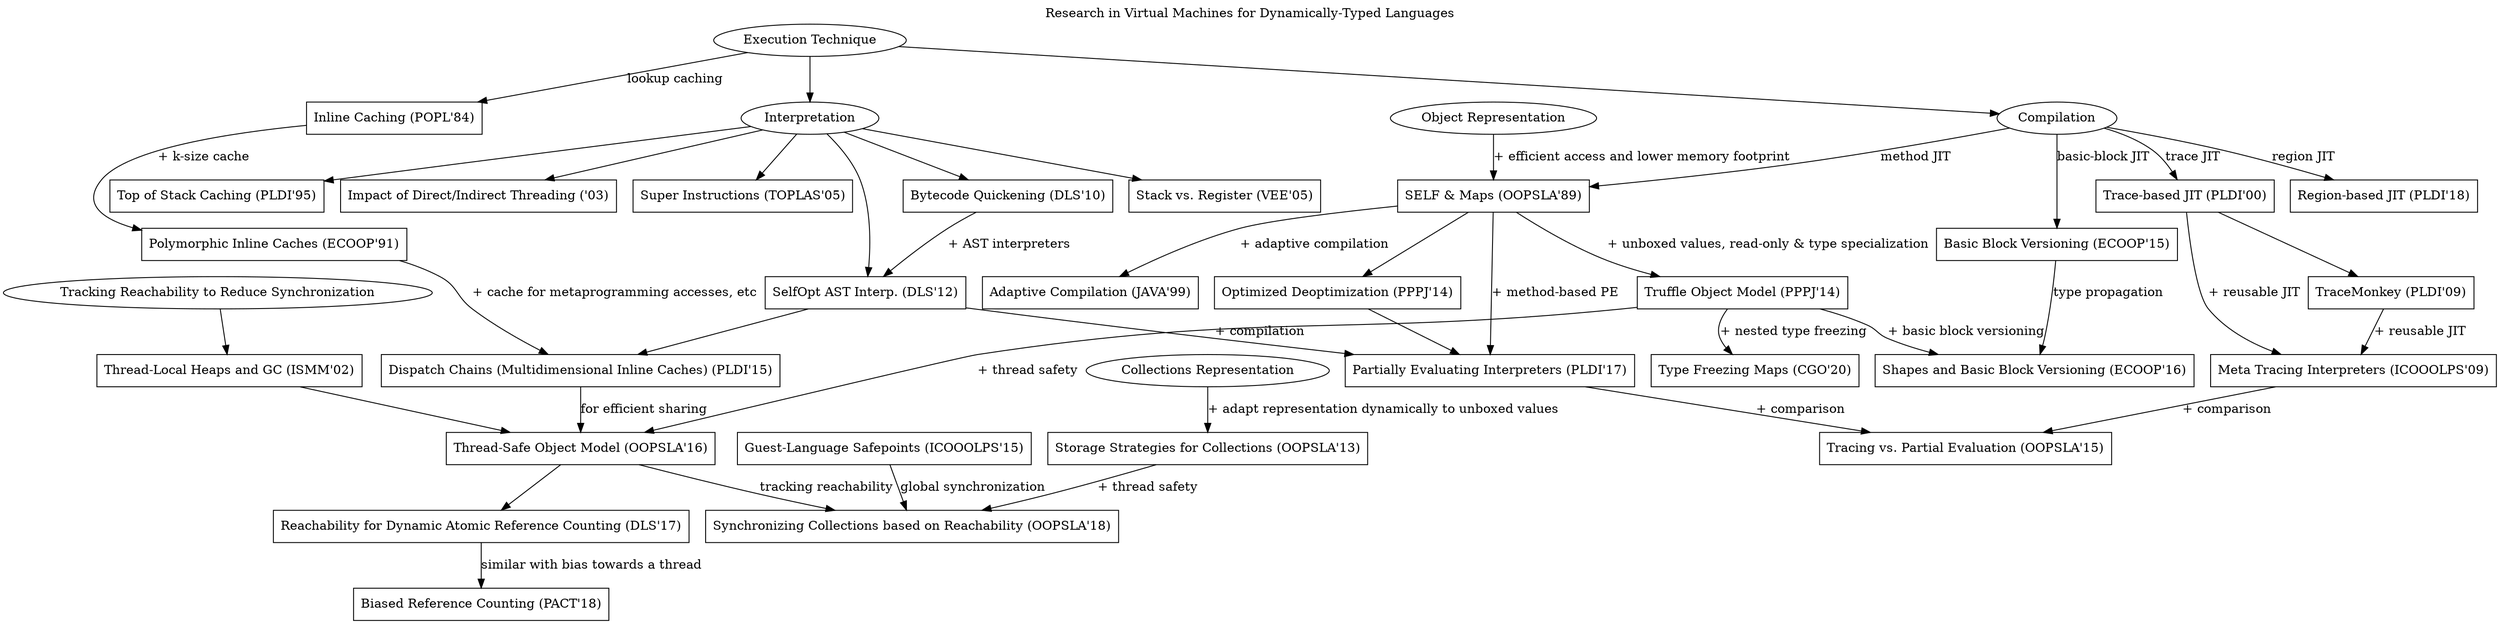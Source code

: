 digraph G {
  label = "Research in Virtual Machines for Dynamically-Typed Languages"
  labelloc = "t"
  node [shape = "box"]

  # Nodes
  pic [label = "Polymorphic Inline Caches (ECOOP'91)",
       tooltip = "Optimizing Dynamically-Typed Object-Oriented Languages With Polymorphic Inline Caches",
       URL = "http://bibliography.selflanguage.org/_static/pics.pdf"]
  mpic [label = "Dispatch Chains (Multidimensional Inline Caches) (PLDI'15)",
        tooltip = "Zero-Overhead Metaprogramming; Reflection and Metaobject Protocols Fast and without Compromises",
        URL = "https://stefan-marr.de/downloads/pldi15-marr-et-al-zero-overhead-metaprogramming.pdf"]

  om [label = "Object Representation", shape="oval"]
  maps [label = "SELF & Maps (OOPSLA'89)",
        tooltip = "An Efficient Implementation of SELF a Dynamically-Typed Object-Oriented Language Based on Prototypes",
        URL = "http://www.selflanguage.org/_static/published/implementation.pdf"]
  tosm [label = "Truffle Object Model (PPPJ'14)",
        tooltip = "An Object Storage Model for the Truffle Language Implementation Framework",
        URL = "https://chrisseaton.com/rubytruffle/pppj14-om/pppj14-om.pdf"]
  tso [label = "Thread-Safe Object Model (OOPSLA'16)",
       tooltip = "Efficient and Thread-Safe Objects for Dynamically-Typed Languages",
       URL = "https://eregon.me/blog/assets/research/thread-safe-objects.pdf"]

  glsp [label = "Guest-Language Safepoints (ICOOOLPS'15)",
        tooltip = "Techniques and Applications for Guest-Language Safepoints",
        URL = "https://eregon.me/blog/assets/research/guest-language-safepoints.pdf"]

  freezing [label = "Type Freezing Maps (CGO'20)",
            tooltip = "Type Freezing: Exploiting Attribute Type Monomorphism in Tracing JIT Compilers",
            URL = "https://doi.org/10.1145/3368826.3377907"]
  shapesAndBBV [label = "Shapes and Basic Block Versioning (ECOOP'16)",
                tooltip = "Interprocedural Type Specialization of JavaScript Programs Without Type Analysis",
                URL = "https://drops.dagstuhl.de/opus/volltexte/2016/6101/pdf/LIPIcs-ECOOP-2016-7.pdf"]

  collections [label = "Collections Representation", shape="oval"]
  ss [label = "Storage Strategies for Collections (OOPSLA'13)",
      tooltip = "Storage Strategies for Collections in Dynamically Typed Languages",
      URL = "https://tratt.net/laurie/research/pubs/html/bolz_diekmann_tratt__storage_strategies_for_collections_in_dynamically_typed_languages/"]
  tsc [label = "Synchronizing Collections based on Reachability (OOPSLA'18)",
       tooltip = "Parallelization of Dynamic Languages: Synchronizing Built-in Collections",
       URL = "https://eregon.me/blog/assets/research/thread-safe-collections.pdf"]

  reachability [label = "Tracking Reachability to Reduce Synchronization", shape="oval"]
  domani [label = "Thread-Local Heaps and GC (ISMM'02)",
          tooltip = "Thread-Local Heaps for Java",
          URL = "http://citeseerx.ist.psu.edu/viewdoc/download?doi=10.1.1.63.5846&amp;rep=rep1&amp;type=pdf"]
  rarc [label = "Reachability for Dynamic Atomic Reference Counting (DLS'17)",
        tooltip = "Dynamic Atomicity: Optimizing Swift Memory Management",
        URL = "https://dl.acm.org/doi/10.1145/3133841.3133843"]
  brc [label = "Biased Reference Counting (PACT'18)",
       tooltip = "Biased Reference Counting: Minimizing Atomic Operations in Garbage Collection",
       URL = "https://iacoma.cs.uiuc.edu/iacoma-papers/pact18.pdf"]

  exe [label = "Execution Technique", shape="oval"]
  interp [label = "Interpretation", shape="oval"]
  compilation [label = "Compilation", shape="oval"]
  stackVsReg [label = "Stack vs. Register (VEE'05)",
       tooltip = "Virtual Machine Showdown: Stack Versus Registers",
       URL = "https://www.usenix.org/legacy/events%2Fvee05%2Ffull_papers/p153-yunhe.pdf"]
  topOfStack [label = "Top of Stack Caching (PLDI'95)",
       tooltip = "Stack Caching for Interpreters",
       URL = "http://www2.cs.arizona.edu/~collberg/Teaching/553/2011/Resources/ertl94sc.pdf"]
  directIndirect [label = "Impact of Direct/Indirect Threading ('03)",
       tooltip = "The Structure and Performance of Efficient Interpreters",
       URL = "https://www.jilp.org/vol5/v5paper12.pdf"]
  selfOptAst [label = "SelfOpt AST Interp. (DLS'12)",
       tooltip = "Self-Optimizing AST Interpreters",
       URL = "http://lafo.ssw.uni-linz.ac.at/papers/2012_DLS_SelfOptimizingASTInterpreters.pdf"]
  superInstructions [label = "Super Instructions (TOPLAS'05)",
       tooltip = "Optimizing Indirect Branch Prediction Accuracy in Virtual Machine Interpreters",
       URL = "https://www.scss.tcd.ie/David.Gregg/papers/toplas05.pdf"]
  quickening [label = "Bytecode Quickening (DLS'10)",
       tooltip = "Efficient Interpretation Using Quickening",
       URL = "https://publications.sba-research.org/publications/dls10.pdf"]

  inlineCaching [label = "Inline Caching (POPL'84)",
       tooltip = "Efficient Implementation of the Smalltalk-80 System",
       URL = "http://web.cs.ucla.edu/~palsberg/course/cs232/papers/DeutschSchiffman-popl84.pdf"]


  adaptiveJit [label = "Adaptive Compilation (JAVA'99)",
       tooltip = "The Jalapeño Dynamic Optimizing Compiler for Java",
       URL = "https://pdfs.semanticscholar.org/8738/ba4b09cac68ad1ab7d036a6d5e40a17ee2c7.pdf"]

  regionBased [label = "Region-based JIT (PLDI'18)",
       tooltip = "HHVM JIT: A Profile-guided, Region-based Compiler for PHP and Hack",
       URL = "https://research.fb.com/wp-content/uploads/2018/04/hhvm-jit-a-profile-guided-region-based-compiler-for-php-and-hack.pdf"]
  traceBased [label = "Trace-based JIT (PLDI'00)",
       tooltip = "Dynamo: A Transparent Dynamic Optimization System",
       URL = "https://www.complang.tuwien.ac.at/andi/bala.pdf"]
  traceMonkey [label = "TraceMonkey (PLDI'09)",
       tooltip = "Trace-based Just-in-time Type Specialization for Dynamic Languages",
       URL = "http://dept.cs.williams.edu/~freund/cs434/gal-trace.pdf"]


  basicBlockVersioning [label = "Basic Block Versioning (ECOOP'15)",
       tooltip = "Simple and Effective Type Check Removal through Lazy Basic Block Versioning",
       URL = "https://drops.dagstuhl.de/opus/volltexte/2015/5219/pdf/9.pdf"]



metaTracing [label = "Meta Tracing Interpreters (ICOOOLPS'09)",
       tooltip = "Tracing the Meta-level: PyPy's Tracing JIT Compiler",
       URL = "https://citeseerx.ist.psu.edu/viewdoc/download?doi=10.1.1.1023.9117&amp;rep=rep1&amp;type=pdf"]
partialEvaluation [label = "Partially Evaluating Interpreters (PLDI'17)",
       tooltip = "Practical Partial Evaluation for High-performance Dynamic Language Runtimes",
       URL = "https://chrisseaton.com/rubytruffle/pldi17-truffle/pldi17-truffle.pdf"]
MTvsPE [label = "Tracing vs. Partial Evaluation (OOPSLA'15)",
       tooltip = "Tracing vs. Partial Evaluation: Comparing Meta-Compilation Approaches for Self-Optimizing Interpreters",
       URL = "http://stefan-marr.de/downloads/oopsla15-marr-ducasse-meta-tracing-vs-partial-evaluation.pdf"]
optDeopt [label = "Optimized Deoptimization (PPPJ'14)",
       tooltip = "Speculation Without Regret: Reducing Deoptimization Meta-data in the Graal Compiler",
       URL = "http://www.ssw.uni-linz.ac.at/General/Staff/GD/PPPJ-2014-duboscq-29.pdf"]


  # Edges
  inlineCaching -> pic [label = "+ k-size cache"]
  pic -> mpic [label = "+ cache for metaprogramming accesses, etc"]
  mpic -> tso [label = "for efficient sharing"]

  om -> maps [label = "+ efficient access and lower memory footprint"]
  maps -> tosm [label = "+ unboxed values, read-only & type specialization"]
  tosm -> tso [label = "+ thread safety"]
  tosm -> shapesAndBBV [label = "+ basic block versioning"]
  tosm -> freezing [label = "+ nested type freezing"]
  tso -> rarc
  rarc -> brc [label = "similar with bias towards a thread"]

  reachability -> domani
  domani -> tso

  tso -> tsc [label = "tracking reachability"]
  glsp -> tsc [label = "global synchronization"]
  collections -> ss [label = "+ adapt representation dynamically to unboxed values"]
  ss -> tsc [label = "+ thread safety"]

  exe -> inlineCaching [label = "lookup caching"]

  exe -> interp
  interp -> directIndirect
  interp -> stackVsReg
  interp -> topOfStack
  interp -> superInstructions
  interp -> selfOptAst
  interp -> quickening
  quickening -> selfOptAst [label = "+ AST interpreters"]
  exe -> compilation
  compilation -> maps [label = "method JIT"]
  compilation -> regionBased [label = "region JIT"]
  compilation -> traceBased [label = "trace JIT"]
  compilation -> basicBlockVersioning [label = "basic-block JIT"]
  basicBlockVersioning -> shapesAndBBV [label = "type propagation"]
  traceBased -> traceMonkey
  maps -> adaptiveJit [label = "+ adaptive compilation"]

  traceBased -> metaTracing [label = "+ reusable JIT"]
  traceMonkey -> metaTracing [label = "+ reusable JIT"]

  maps -> partialEvaluation [label = "+ method-based PE"]
  selfOptAst -> partialEvaluation [label = "+ compilation"]

  selfOptAst -> mpic

  metaTracing -> MTvsPE [label = "+ comparison"]
  partialEvaluation -> MTvsPE [label = "+ comparison"]

  maps -> optDeopt
  optDeopt -> partialEvaluation
}
